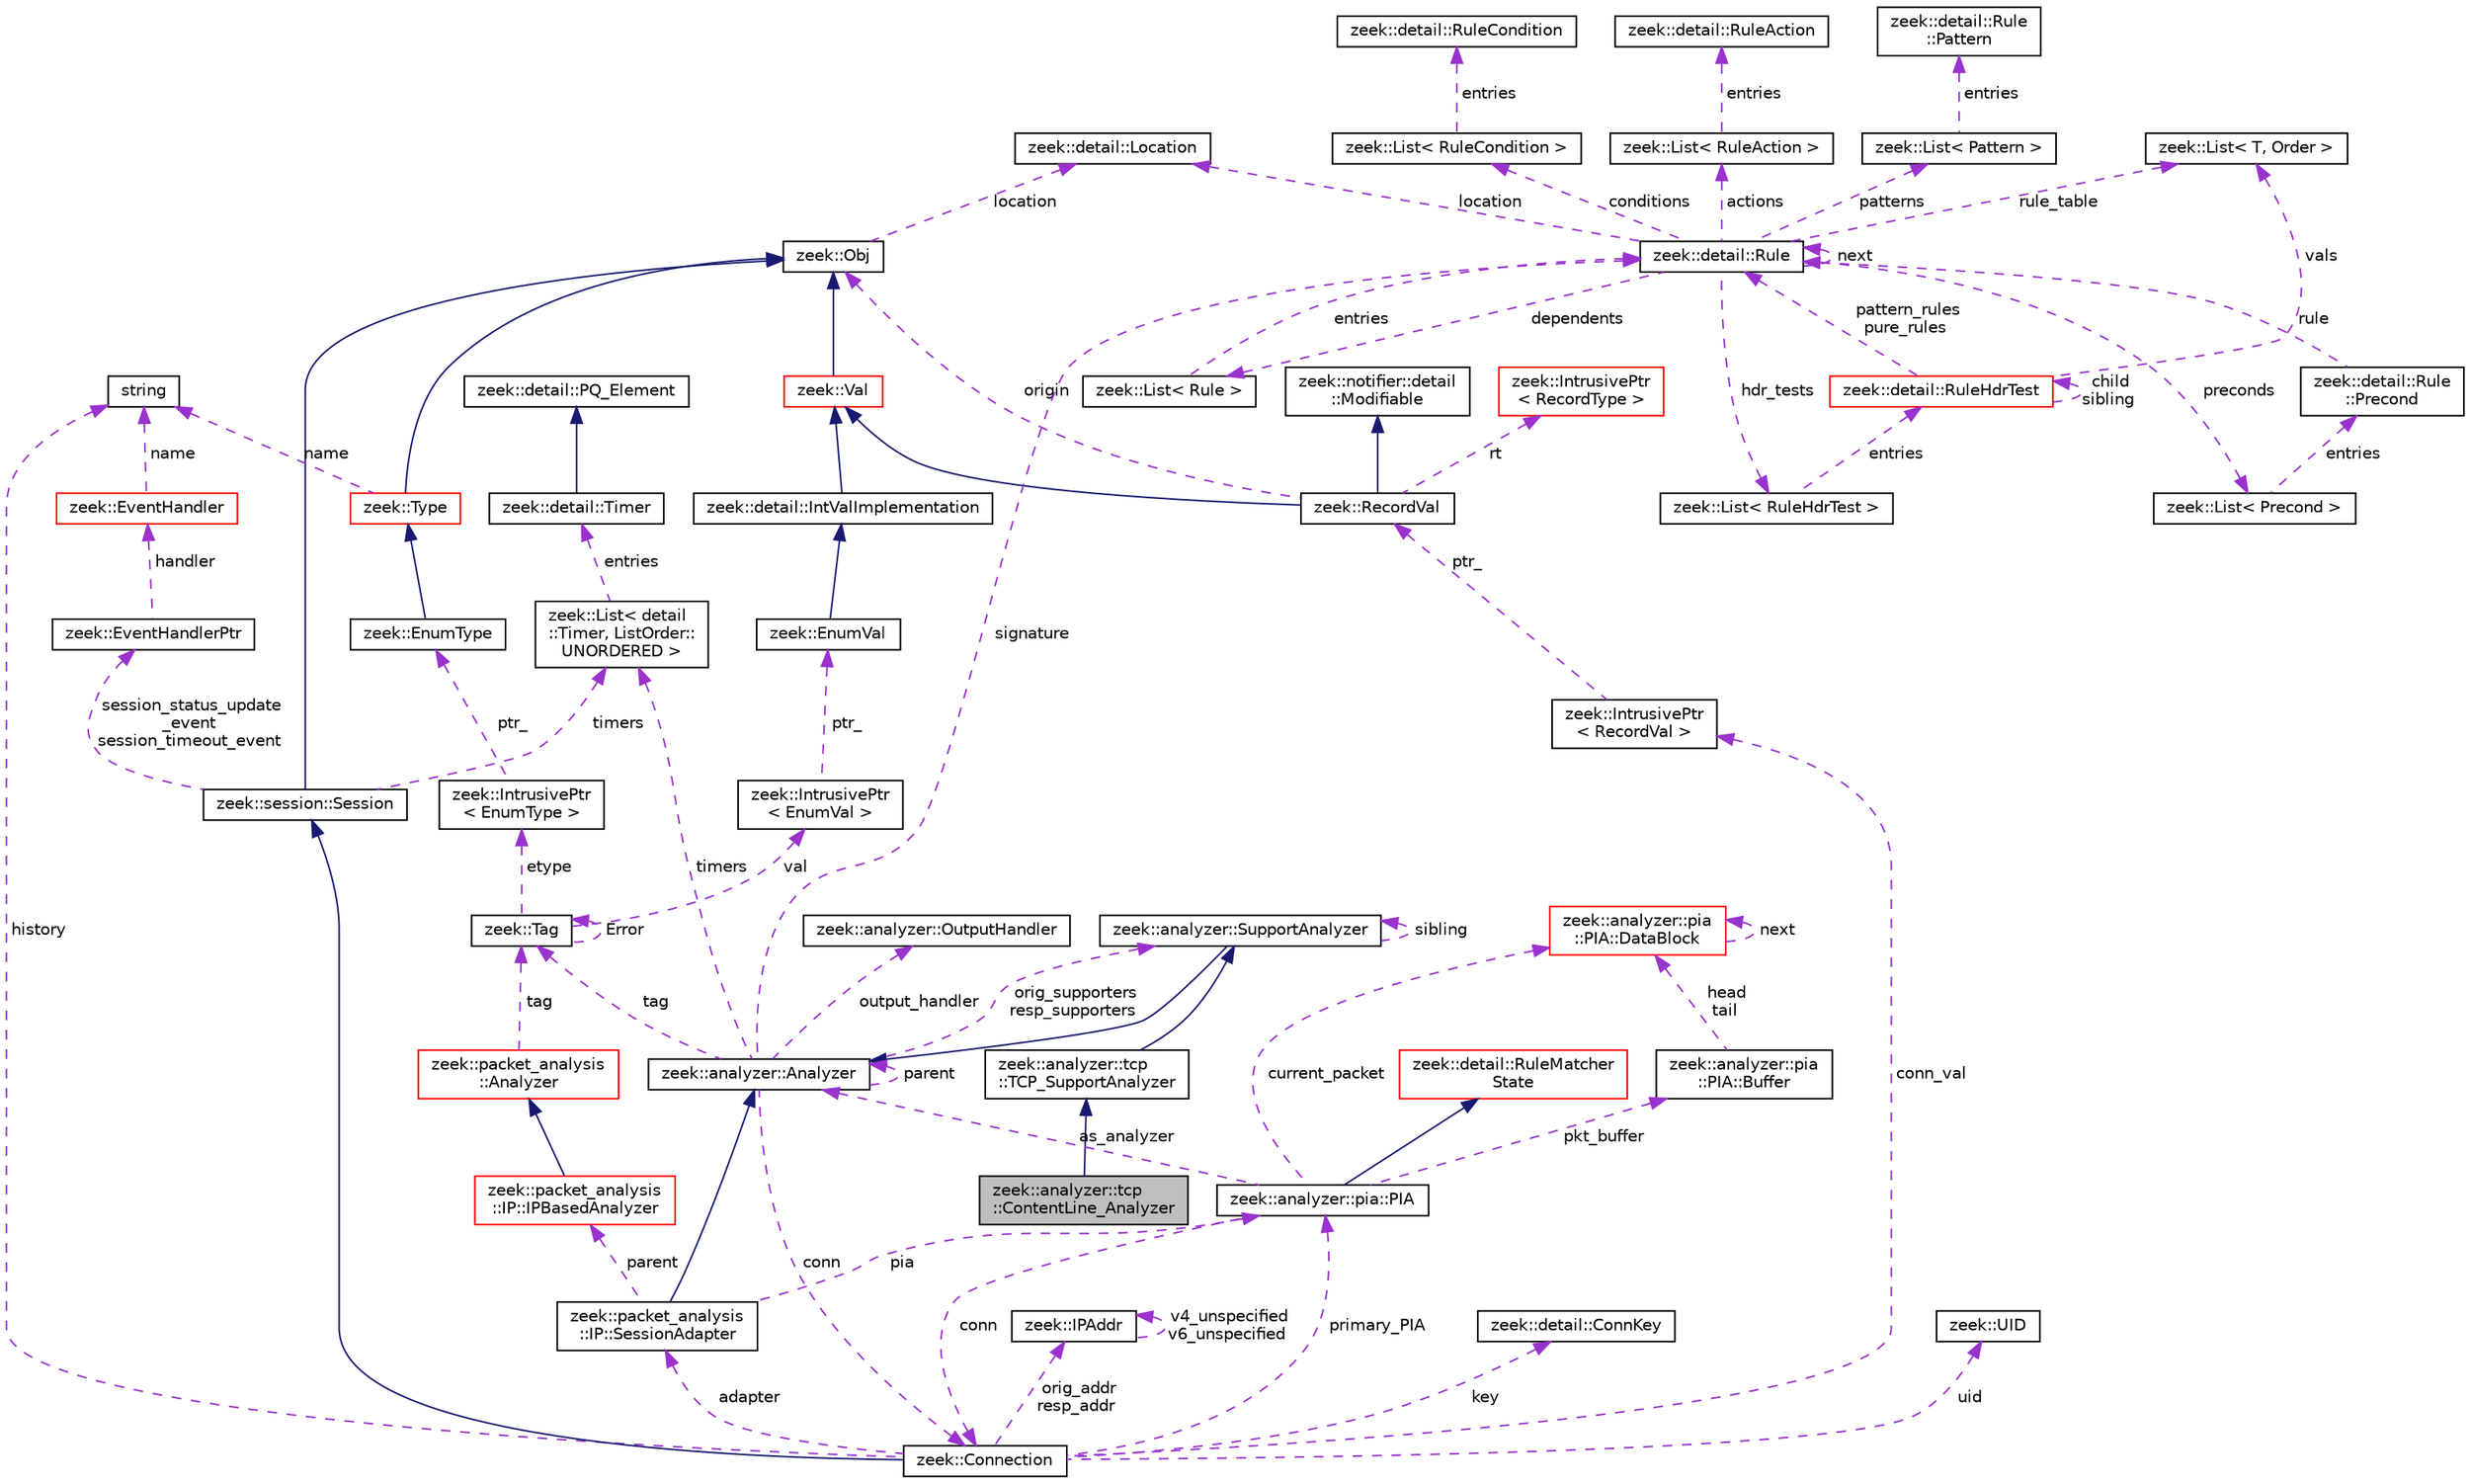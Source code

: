 digraph "zeek::analyzer::tcp::ContentLine_Analyzer"
{
 // LATEX_PDF_SIZE
  edge [fontname="Helvetica",fontsize="10",labelfontname="Helvetica",labelfontsize="10"];
  node [fontname="Helvetica",fontsize="10",shape=record];
  Node1 [label="zeek::analyzer::tcp\l::ContentLine_Analyzer",height=0.2,width=0.4,color="black", fillcolor="grey75", style="filled", fontcolor="black",tooltip=" "];
  Node2 -> Node1 [dir="back",color="midnightblue",fontsize="10",style="solid",fontname="Helvetica"];
  Node2 [label="zeek::analyzer::tcp\l::TCP_SupportAnalyzer",height=0.2,width=0.4,color="black", fillcolor="white", style="filled",URL="$d8/d52/classzeek_1_1analyzer_1_1tcp_1_1TCP__SupportAnalyzer.html",tooltip=" "];
  Node3 -> Node2 [dir="back",color="midnightblue",fontsize="10",style="solid",fontname="Helvetica"];
  Node3 [label="zeek::analyzer::SupportAnalyzer",height=0.2,width=0.4,color="black", fillcolor="white", style="filled",URL="$d6/d22/classzeek_1_1analyzer_1_1SupportAnalyzer.html",tooltip=" "];
  Node4 -> Node3 [dir="back",color="midnightblue",fontsize="10",style="solid",fontname="Helvetica"];
  Node4 [label="zeek::analyzer::Analyzer",height=0.2,width=0.4,color="black", fillcolor="white", style="filled",URL="$d0/d4f/classzeek_1_1analyzer_1_1Analyzer.html",tooltip=" "];
  Node5 -> Node4 [dir="back",color="darkorchid3",fontsize="10",style="dashed",label=" tag" ,fontname="Helvetica"];
  Node5 [label="zeek::Tag",height=0.2,width=0.4,color="black", fillcolor="white", style="filled",URL="$d3/dd0/classzeek_1_1Tag.html",tooltip=" "];
  Node5 -> Node5 [dir="back",color="darkorchid3",fontsize="10",style="dashed",label=" Error" ,fontname="Helvetica"];
  Node6 -> Node5 [dir="back",color="darkorchid3",fontsize="10",style="dashed",label=" val" ,fontname="Helvetica"];
  Node6 [label="zeek::IntrusivePtr\l\< EnumVal \>",height=0.2,width=0.4,color="black", fillcolor="white", style="filled",URL="$d6/dba/classzeek_1_1IntrusivePtr.html",tooltip=" "];
  Node7 -> Node6 [dir="back",color="darkorchid3",fontsize="10",style="dashed",label=" ptr_" ,fontname="Helvetica"];
  Node7 [label="zeek::EnumVal",height=0.2,width=0.4,color="black", fillcolor="white", style="filled",URL="$dc/da0/classzeek_1_1EnumVal.html",tooltip=" "];
  Node8 -> Node7 [dir="back",color="midnightblue",fontsize="10",style="solid",fontname="Helvetica"];
  Node8 [label="zeek::detail::IntValImplementation",height=0.2,width=0.4,color="black", fillcolor="white", style="filled",URL="$db/d72/classzeek_1_1detail_1_1IntValImplementation.html",tooltip=" "];
  Node9 -> Node8 [dir="back",color="midnightblue",fontsize="10",style="solid",fontname="Helvetica"];
  Node9 [label="zeek::Val",height=0.2,width=0.4,color="red", fillcolor="white", style="filled",URL="$de/d49/classzeek_1_1Val.html",tooltip=" "];
  Node10 -> Node9 [dir="back",color="midnightblue",fontsize="10",style="solid",fontname="Helvetica"];
  Node10 [label="zeek::Obj",height=0.2,width=0.4,color="black", fillcolor="white", style="filled",URL="$dd/df1/classzeek_1_1Obj.html",tooltip=" "];
  Node11 -> Node10 [dir="back",color="darkorchid3",fontsize="10",style="dashed",label=" location" ,fontname="Helvetica"];
  Node11 [label="zeek::detail::Location",height=0.2,width=0.4,color="black", fillcolor="white", style="filled",URL="$d5/d1d/classzeek_1_1detail_1_1Location.html",tooltip=" "];
  Node16 -> Node5 [dir="back",color="darkorchid3",fontsize="10",style="dashed",label=" etype" ,fontname="Helvetica"];
  Node16 [label="zeek::IntrusivePtr\l\< EnumType \>",height=0.2,width=0.4,color="black", fillcolor="white", style="filled",URL="$d6/dba/classzeek_1_1IntrusivePtr.html",tooltip=" "];
  Node17 -> Node16 [dir="back",color="darkorchid3",fontsize="10",style="dashed",label=" ptr_" ,fontname="Helvetica"];
  Node17 [label="zeek::EnumType",height=0.2,width=0.4,color="black", fillcolor="white", style="filled",URL="$d4/d24/classzeek_1_1EnumType.html",tooltip=" "];
  Node14 -> Node17 [dir="back",color="midnightblue",fontsize="10",style="solid",fontname="Helvetica"];
  Node14 [label="zeek::Type",height=0.2,width=0.4,color="red", fillcolor="white", style="filled",URL="$d0/d4f/classzeek_1_1Type.html",tooltip=" "];
  Node10 -> Node14 [dir="back",color="midnightblue",fontsize="10",style="solid",fontname="Helvetica"];
  Node15 -> Node14 [dir="back",color="darkorchid3",fontsize="10",style="dashed",label=" name" ,fontname="Helvetica"];
  Node15 [label="string",height=0.2,width=0.4,color="black", fillcolor="white", style="filled",tooltip=" "];
  Node18 -> Node4 [dir="back",color="darkorchid3",fontsize="10",style="dashed",label=" conn" ,fontname="Helvetica"];
  Node18 [label="zeek::Connection",height=0.2,width=0.4,color="black", fillcolor="white", style="filled",URL="$d0/d12/classzeek_1_1Connection.html",tooltip=" "];
  Node19 -> Node18 [dir="back",color="midnightblue",fontsize="10",style="solid",fontname="Helvetica"];
  Node19 [label="zeek::session::Session",height=0.2,width=0.4,color="black", fillcolor="white", style="filled",URL="$d0/dce/classzeek_1_1session_1_1Session.html",tooltip=" "];
  Node10 -> Node19 [dir="back",color="midnightblue",fontsize="10",style="solid",fontname="Helvetica"];
  Node20 -> Node19 [dir="back",color="darkorchid3",fontsize="10",style="dashed",label=" timers" ,fontname="Helvetica"];
  Node20 [label="zeek::List\< detail\l::Timer, ListOrder::\lUNORDERED \>",height=0.2,width=0.4,color="black", fillcolor="white", style="filled",URL="$d2/d8d/classzeek_1_1List.html",tooltip=" "];
  Node21 -> Node20 [dir="back",color="darkorchid3",fontsize="10",style="dashed",label=" entries" ,fontname="Helvetica"];
  Node21 [label="zeek::detail::Timer",height=0.2,width=0.4,color="black", fillcolor="white", style="filled",URL="$d1/da2/classzeek_1_1detail_1_1Timer.html",tooltip=" "];
  Node22 -> Node21 [dir="back",color="midnightblue",fontsize="10",style="solid",fontname="Helvetica"];
  Node22 [label="zeek::detail::PQ_Element",height=0.2,width=0.4,color="black", fillcolor="white", style="filled",URL="$df/d3d/classzeek_1_1detail_1_1PQ__Element.html",tooltip=" "];
  Node23 -> Node19 [dir="back",color="darkorchid3",fontsize="10",style="dashed",label=" session_status_update\l_event\nsession_timeout_event" ,fontname="Helvetica"];
  Node23 [label="zeek::EventHandlerPtr",height=0.2,width=0.4,color="black", fillcolor="white", style="filled",URL="$d7/dc7/classzeek_1_1EventHandlerPtr.html",tooltip=" "];
  Node24 -> Node23 [dir="back",color="darkorchid3",fontsize="10",style="dashed",label=" handler" ,fontname="Helvetica"];
  Node24 [label="zeek::EventHandler",height=0.2,width=0.4,color="red", fillcolor="white", style="filled",URL="$d2/d39/classzeek_1_1EventHandler.html",tooltip=" "];
  Node15 -> Node24 [dir="back",color="darkorchid3",fontsize="10",style="dashed",label=" name" ,fontname="Helvetica"];
  Node35 -> Node18 [dir="back",color="darkorchid3",fontsize="10",style="dashed",label=" orig_addr\nresp_addr" ,fontname="Helvetica"];
  Node35 [label="zeek::IPAddr",height=0.2,width=0.4,color="black", fillcolor="white", style="filled",URL="$df/de6/classzeek_1_1IPAddr.html",tooltip=" "];
  Node35 -> Node35 [dir="back",color="darkorchid3",fontsize="10",style="dashed",label=" v4_unspecified\nv6_unspecified" ,fontname="Helvetica"];
  Node36 -> Node18 [dir="back",color="darkorchid3",fontsize="10",style="dashed",label=" conn_val" ,fontname="Helvetica"];
  Node36 [label="zeek::IntrusivePtr\l\< RecordVal \>",height=0.2,width=0.4,color="black", fillcolor="white", style="filled",URL="$d6/dba/classzeek_1_1IntrusivePtr.html",tooltip=" "];
  Node37 -> Node36 [dir="back",color="darkorchid3",fontsize="10",style="dashed",label=" ptr_" ,fontname="Helvetica"];
  Node37 [label="zeek::RecordVal",height=0.2,width=0.4,color="black", fillcolor="white", style="filled",URL="$d7/d7e/classzeek_1_1RecordVal.html",tooltip=" "];
  Node9 -> Node37 [dir="back",color="midnightblue",fontsize="10",style="solid",fontname="Helvetica"];
  Node38 -> Node37 [dir="back",color="midnightblue",fontsize="10",style="solid",fontname="Helvetica"];
  Node38 [label="zeek::notifier::detail\l::Modifiable",height=0.2,width=0.4,color="black", fillcolor="white", style="filled",URL="$d8/d87/classzeek_1_1notifier_1_1detail_1_1Modifiable.html",tooltip=" "];
  Node10 -> Node37 [dir="back",color="darkorchid3",fontsize="10",style="dashed",label=" origin" ,fontname="Helvetica"];
  Node30 -> Node37 [dir="back",color="darkorchid3",fontsize="10",style="dashed",label=" rt" ,fontname="Helvetica"];
  Node30 [label="zeek::IntrusivePtr\l\< RecordType \>",height=0.2,width=0.4,color="red", fillcolor="white", style="filled",URL="$d6/dba/classzeek_1_1IntrusivePtr.html",tooltip=" "];
  Node39 -> Node18 [dir="back",color="darkorchid3",fontsize="10",style="dashed",label=" key" ,fontname="Helvetica"];
  Node39 [label="zeek::detail::ConnKey",height=0.2,width=0.4,color="black", fillcolor="white", style="filled",URL="$d6/dfc/classzeek_1_1detail_1_1ConnKey.html",tooltip=" "];
  Node15 -> Node18 [dir="back",color="darkorchid3",fontsize="10",style="dashed",label=" history" ,fontname="Helvetica"];
  Node40 -> Node18 [dir="back",color="darkorchid3",fontsize="10",style="dashed",label=" adapter" ,fontname="Helvetica"];
  Node40 [label="zeek::packet_analysis\l::IP::SessionAdapter",height=0.2,width=0.4,color="black", fillcolor="white", style="filled",URL="$d3/db4/classzeek_1_1packet__analysis_1_1IP_1_1SessionAdapter.html",tooltip=" "];
  Node4 -> Node40 [dir="back",color="midnightblue",fontsize="10",style="solid",fontname="Helvetica"];
  Node41 -> Node40 [dir="back",color="darkorchid3",fontsize="10",style="dashed",label=" parent" ,fontname="Helvetica"];
  Node41 [label="zeek::packet_analysis\l::IP::IPBasedAnalyzer",height=0.2,width=0.4,color="red", fillcolor="white", style="filled",URL="$df/d05/classzeek_1_1packet__analysis_1_1IP_1_1IPBasedAnalyzer.html",tooltip=" "];
  Node42 -> Node41 [dir="back",color="midnightblue",fontsize="10",style="solid",fontname="Helvetica"];
  Node42 [label="zeek::packet_analysis\l::Analyzer",height=0.2,width=0.4,color="red", fillcolor="white", style="filled",URL="$d0/db5/classzeek_1_1packet__analysis_1_1Analyzer.html",tooltip=" "];
  Node5 -> Node42 [dir="back",color="darkorchid3",fontsize="10",style="dashed",label=" tag" ,fontname="Helvetica"];
  Node44 -> Node40 [dir="back",color="darkorchid3",fontsize="10",style="dashed",label=" pia" ,fontname="Helvetica"];
  Node44 [label="zeek::analyzer::pia::PIA",height=0.2,width=0.4,color="black", fillcolor="white", style="filled",URL="$dc/d39/classzeek_1_1analyzer_1_1pia_1_1PIA.html",tooltip=" "];
  Node45 -> Node44 [dir="back",color="midnightblue",fontsize="10",style="solid",fontname="Helvetica"];
  Node45 [label="zeek::detail::RuleMatcher\lState",height=0.2,width=0.4,color="red", fillcolor="white", style="filled",URL="$d2/d5d/classzeek_1_1detail_1_1RuleMatcherState.html",tooltip=" "];
  Node77 -> Node44 [dir="back",color="darkorchid3",fontsize="10",style="dashed",label=" pkt_buffer" ,fontname="Helvetica"];
  Node77 [label="zeek::analyzer::pia\l::PIA::Buffer",height=0.2,width=0.4,color="black", fillcolor="white", style="filled",URL="$dc/d06/structzeek_1_1analyzer_1_1pia_1_1PIA_1_1Buffer.html",tooltip=" "];
  Node78 -> Node77 [dir="back",color="darkorchid3",fontsize="10",style="dashed",label=" head\ntail" ,fontname="Helvetica"];
  Node78 [label="zeek::analyzer::pia\l::PIA::DataBlock",height=0.2,width=0.4,color="red", fillcolor="white", style="filled",URL="$dc/d39/classzeek_1_1analyzer_1_1pia_1_1PIA.html#dd/df9/structzeek_1_1analyzer_1_1pia_1_1PIA_1_1DataBlock",tooltip=" "];
  Node78 -> Node78 [dir="back",color="darkorchid3",fontsize="10",style="dashed",label=" next" ,fontname="Helvetica"];
  Node4 -> Node44 [dir="back",color="darkorchid3",fontsize="10",style="dashed",label=" as_analyzer" ,fontname="Helvetica"];
  Node18 -> Node44 [dir="back",color="darkorchid3",fontsize="10",style="dashed",label=" conn" ,fontname="Helvetica"];
  Node78 -> Node44 [dir="back",color="darkorchid3",fontsize="10",style="dashed",label=" current_packet" ,fontname="Helvetica"];
  Node44 -> Node18 [dir="back",color="darkorchid3",fontsize="10",style="dashed",label=" primary_PIA" ,fontname="Helvetica"];
  Node82 -> Node18 [dir="back",color="darkorchid3",fontsize="10",style="dashed",label=" uid" ,fontname="Helvetica"];
  Node82 [label="zeek::UID",height=0.2,width=0.4,color="black", fillcolor="white", style="filled",URL="$db/dea/classzeek_1_1UID.html",tooltip=" "];
  Node4 -> Node4 [dir="back",color="darkorchid3",fontsize="10",style="dashed",label=" parent" ,fontname="Helvetica"];
  Node64 -> Node4 [dir="back",color="darkorchid3",fontsize="10",style="dashed",label=" signature" ,fontname="Helvetica"];
  Node64 [label="zeek::detail::Rule",height=0.2,width=0.4,color="black", fillcolor="white", style="filled",URL="$d2/d1d/classzeek_1_1detail_1_1Rule.html",tooltip=" "];
  Node58 -> Node64 [dir="back",color="darkorchid3",fontsize="10",style="dashed",label=" hdr_tests" ,fontname="Helvetica"];
  Node58 [label="zeek::List\< RuleHdrTest \>",height=0.2,width=0.4,color="black", fillcolor="white", style="filled",URL="$d2/d8d/classzeek_1_1List.html",tooltip=" "];
  Node59 -> Node58 [dir="back",color="darkorchid3",fontsize="10",style="dashed",label=" entries" ,fontname="Helvetica"];
  Node59 [label="zeek::detail::RuleHdrTest",height=0.2,width=0.4,color="red", fillcolor="white", style="filled",URL="$d4/d72/classzeek_1_1detail_1_1RuleHdrTest.html",tooltip=" "];
  Node32 -> Node59 [dir="back",color="darkorchid3",fontsize="10",style="dashed",label=" vals" ,fontname="Helvetica"];
  Node32 [label="zeek::List\< T, Order \>",height=0.2,width=0.4,color="black", fillcolor="white", style="filled",URL="$d2/d8d/classzeek_1_1List.html",tooltip=" "];
  Node64 -> Node59 [dir="back",color="darkorchid3",fontsize="10",style="dashed",label=" pattern_rules\npure_rules" ,fontname="Helvetica"];
  Node59 -> Node59 [dir="back",color="darkorchid3",fontsize="10",style="dashed",label=" child\nsibling" ,fontname="Helvetica"];
  Node65 -> Node64 [dir="back",color="darkorchid3",fontsize="10",style="dashed",label=" conditions" ,fontname="Helvetica"];
  Node65 [label="zeek::List\< RuleCondition \>",height=0.2,width=0.4,color="black", fillcolor="white", style="filled",URL="$d2/d8d/classzeek_1_1List.html",tooltip=" "];
  Node66 -> Node65 [dir="back",color="darkorchid3",fontsize="10",style="dashed",label=" entries" ,fontname="Helvetica"];
  Node66 [label="zeek::detail::RuleCondition",height=0.2,width=0.4,color="black", fillcolor="white", style="filled",URL="$d1/df4/classzeek_1_1detail_1_1RuleCondition.html",tooltip=" "];
  Node67 -> Node64 [dir="back",color="darkorchid3",fontsize="10",style="dashed",label=" actions" ,fontname="Helvetica"];
  Node67 [label="zeek::List\< RuleAction \>",height=0.2,width=0.4,color="black", fillcolor="white", style="filled",URL="$d2/d8d/classzeek_1_1List.html",tooltip=" "];
  Node68 -> Node67 [dir="back",color="darkorchid3",fontsize="10",style="dashed",label=" entries" ,fontname="Helvetica"];
  Node68 [label="zeek::detail::RuleAction",height=0.2,width=0.4,color="black", fillcolor="white", style="filled",URL="$d9/dec/classzeek_1_1detail_1_1RuleAction.html",tooltip=" "];
  Node69 -> Node64 [dir="back",color="darkorchid3",fontsize="10",style="dashed",label=" preconds" ,fontname="Helvetica"];
  Node69 [label="zeek::List\< Precond \>",height=0.2,width=0.4,color="black", fillcolor="white", style="filled",URL="$d2/d8d/classzeek_1_1List.html",tooltip=" "];
  Node70 -> Node69 [dir="back",color="darkorchid3",fontsize="10",style="dashed",label=" entries" ,fontname="Helvetica"];
  Node70 [label="zeek::detail::Rule\l::Precond",height=0.2,width=0.4,color="black", fillcolor="white", style="filled",URL="$d2/d1d/classzeek_1_1detail_1_1Rule.html#d3/d77/structzeek_1_1detail_1_1Rule_1_1Precond",tooltip=" "];
  Node64 -> Node70 [dir="back",color="darkorchid3",fontsize="10",style="dashed",label=" rule" ,fontname="Helvetica"];
  Node71 -> Node64 [dir="back",color="darkorchid3",fontsize="10",style="dashed",label=" dependents" ,fontname="Helvetica"];
  Node71 [label="zeek::List\< Rule \>",height=0.2,width=0.4,color="black", fillcolor="white", style="filled",URL="$d2/d8d/classzeek_1_1List.html",tooltip=" "];
  Node64 -> Node71 [dir="back",color="darkorchid3",fontsize="10",style="dashed",label=" entries" ,fontname="Helvetica"];
  Node72 -> Node64 [dir="back",color="darkorchid3",fontsize="10",style="dashed",label=" patterns" ,fontname="Helvetica"];
  Node72 [label="zeek::List\< Pattern \>",height=0.2,width=0.4,color="black", fillcolor="white", style="filled",URL="$d2/d8d/classzeek_1_1List.html",tooltip=" "];
  Node73 -> Node72 [dir="back",color="darkorchid3",fontsize="10",style="dashed",label=" entries" ,fontname="Helvetica"];
  Node73 [label="zeek::detail::Rule\l::Pattern",height=0.2,width=0.4,color="black", fillcolor="white", style="filled",URL="$d2/d1d/classzeek_1_1detail_1_1Rule.html#db/da5/structzeek_1_1detail_1_1Rule_1_1Pattern",tooltip=" "];
  Node64 -> Node64 [dir="back",color="darkorchid3",fontsize="10",style="dashed",label=" next" ,fontname="Helvetica"];
  Node11 -> Node64 [dir="back",color="darkorchid3",fontsize="10",style="dashed",label=" location" ,fontname="Helvetica"];
  Node32 -> Node64 [dir="back",color="darkorchid3",fontsize="10",style="dashed",label=" rule_table" ,fontname="Helvetica"];
  Node83 -> Node4 [dir="back",color="darkorchid3",fontsize="10",style="dashed",label=" output_handler" ,fontname="Helvetica"];
  Node83 [label="zeek::analyzer::OutputHandler",height=0.2,width=0.4,color="black", fillcolor="white", style="filled",URL="$db/d31/classzeek_1_1analyzer_1_1OutputHandler.html",tooltip=" "];
  Node3 -> Node4 [dir="back",color="darkorchid3",fontsize="10",style="dashed",label=" orig_supporters\nresp_supporters" ,fontname="Helvetica"];
  Node20 -> Node4 [dir="back",color="darkorchid3",fontsize="10",style="dashed",label=" timers" ,fontname="Helvetica"];
  Node3 -> Node3 [dir="back",color="darkorchid3",fontsize="10",style="dashed",label=" sibling" ,fontname="Helvetica"];
}
